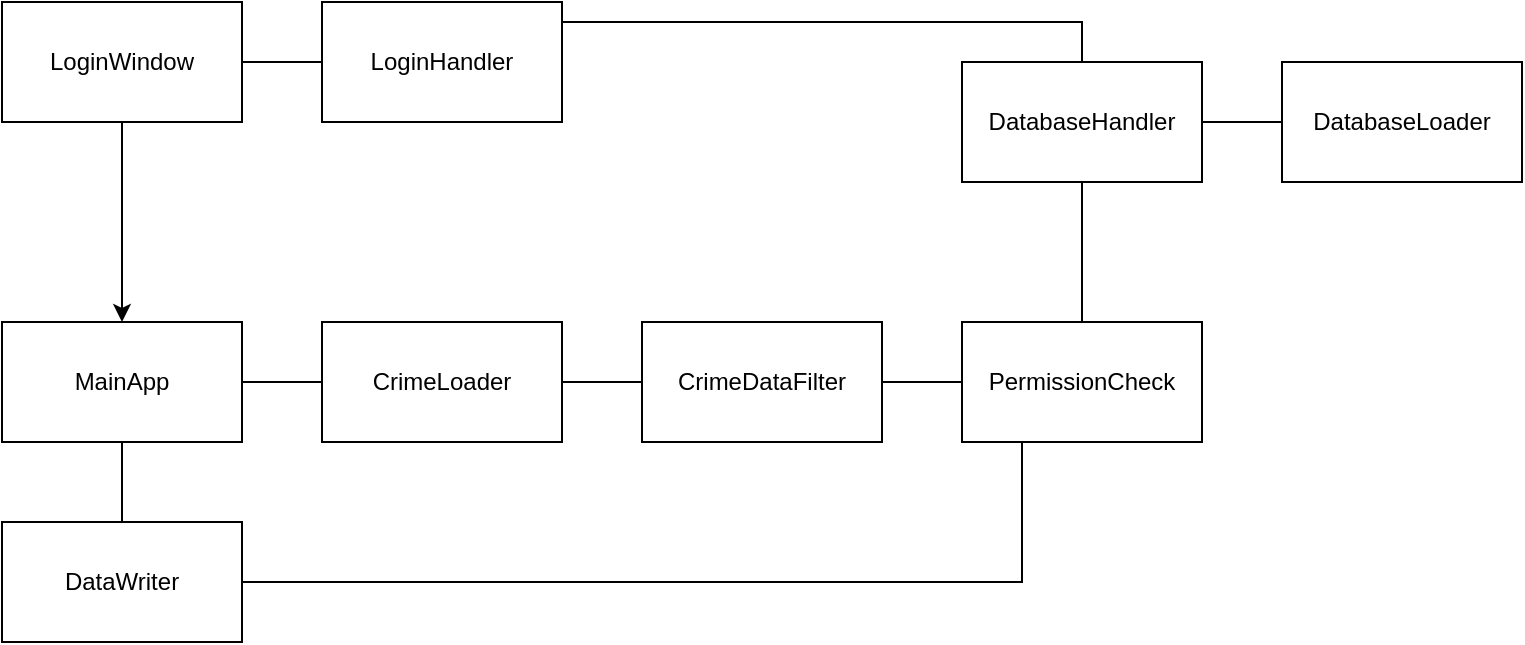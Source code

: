 <mxfile version="15.4.3" type="device"><diagram id="C5RBs43oDa-KdzZeNtuy" name="Page-1"><mxGraphModel dx="946" dy="557" grid="1" gridSize="10" guides="1" tooltips="1" connect="1" arrows="1" fold="1" page="1" pageScale="1" pageWidth="827" pageHeight="1169" math="0" shadow="0"><root><mxCell id="WIyWlLk6GJQsqaUBKTNV-0"/><mxCell id="WIyWlLk6GJQsqaUBKTNV-1" parent="WIyWlLk6GJQsqaUBKTNV-0"/><mxCell id="GObnmYf3PkwNwz0zjym5-23" style="edgeStyle=orthogonalEdgeStyle;rounded=0;orthogonalLoop=1;jettySize=auto;html=1;entryX=0;entryY=0;entryDx=0;entryDy=0;startArrow=none;startFill=0;endArrow=none;endFill=0;" edge="1" parent="WIyWlLk6GJQsqaUBKTNV-1" source="GObnmYf3PkwNwz0zjym5-1" target="GObnmYf3PkwNwz0zjym5-2"><mxGeometry relative="1" as="geometry"><Array as="points"><mxPoint x="580" y="130"/><mxPoint x="580" y="150"/></Array></mxGeometry></mxCell><mxCell id="GObnmYf3PkwNwz0zjym5-1" value="LoginHandler" style="rounded=0;whiteSpace=wrap;html=1;" vertex="1" parent="WIyWlLk6GJQsqaUBKTNV-1"><mxGeometry x="200" y="120" width="120" height="60" as="geometry"/></mxCell><mxCell id="GObnmYf3PkwNwz0zjym5-7" style="edgeStyle=orthogonalEdgeStyle;rounded=0;orthogonalLoop=1;jettySize=auto;html=1;entryX=0;entryY=0.5;entryDx=0;entryDy=0;endArrow=none;endFill=0;" edge="1" parent="WIyWlLk6GJQsqaUBKTNV-1" source="GObnmYf3PkwNwz0zjym5-2" target="GObnmYf3PkwNwz0zjym5-3"><mxGeometry relative="1" as="geometry"/></mxCell><mxCell id="GObnmYf3PkwNwz0zjym5-2" value="DatabaseHandler" style="rounded=0;whiteSpace=wrap;html=1;" vertex="1" parent="WIyWlLk6GJQsqaUBKTNV-1"><mxGeometry x="520" y="150" width="120" height="60" as="geometry"/></mxCell><mxCell id="GObnmYf3PkwNwz0zjym5-3" value="DatabaseLoader" style="rounded=0;whiteSpace=wrap;html=1;" vertex="1" parent="WIyWlLk6GJQsqaUBKTNV-1"><mxGeometry x="680" y="150" width="120" height="60" as="geometry"/></mxCell><mxCell id="GObnmYf3PkwNwz0zjym5-8" style="edgeStyle=orthogonalEdgeStyle;rounded=0;orthogonalLoop=1;jettySize=auto;html=1;entryX=0;entryY=0.5;entryDx=0;entryDy=0;endArrow=none;endFill=0;" edge="1" parent="WIyWlLk6GJQsqaUBKTNV-1" source="GObnmYf3PkwNwz0zjym5-4" target="GObnmYf3PkwNwz0zjym5-1"><mxGeometry relative="1" as="geometry"/></mxCell><mxCell id="GObnmYf3PkwNwz0zjym5-11" style="edgeStyle=orthogonalEdgeStyle;rounded=0;orthogonalLoop=1;jettySize=auto;html=1;entryX=0.5;entryY=0;entryDx=0;entryDy=0;" edge="1" parent="WIyWlLk6GJQsqaUBKTNV-1" source="GObnmYf3PkwNwz0zjym5-4" target="GObnmYf3PkwNwz0zjym5-9"><mxGeometry relative="1" as="geometry"/></mxCell><mxCell id="GObnmYf3PkwNwz0zjym5-4" value="LoginWindow" style="rounded=0;whiteSpace=wrap;html=1;" vertex="1" parent="WIyWlLk6GJQsqaUBKTNV-1"><mxGeometry x="40" y="120" width="120" height="60" as="geometry"/></mxCell><mxCell id="GObnmYf3PkwNwz0zjym5-14" style="edgeStyle=orthogonalEdgeStyle;rounded=0;orthogonalLoop=1;jettySize=auto;html=1;entryX=0;entryY=0.5;entryDx=0;entryDy=0;startArrow=none;startFill=0;endArrow=none;endFill=0;" edge="1" parent="WIyWlLk6GJQsqaUBKTNV-1" source="GObnmYf3PkwNwz0zjym5-9" target="GObnmYf3PkwNwz0zjym5-10"><mxGeometry relative="1" as="geometry"/></mxCell><mxCell id="GObnmYf3PkwNwz0zjym5-20" style="edgeStyle=orthogonalEdgeStyle;rounded=0;orthogonalLoop=1;jettySize=auto;html=1;entryX=0.5;entryY=0;entryDx=0;entryDy=0;endArrow=none;endFill=0;" edge="1" parent="WIyWlLk6GJQsqaUBKTNV-1" source="GObnmYf3PkwNwz0zjym5-9" target="GObnmYf3PkwNwz0zjym5-17"><mxGeometry relative="1" as="geometry"/></mxCell><mxCell id="GObnmYf3PkwNwz0zjym5-9" value="MainApp" style="rounded=0;whiteSpace=wrap;html=1;" vertex="1" parent="WIyWlLk6GJQsqaUBKTNV-1"><mxGeometry x="40" y="280" width="120" height="60" as="geometry"/></mxCell><mxCell id="GObnmYf3PkwNwz0zjym5-15" style="edgeStyle=orthogonalEdgeStyle;rounded=0;orthogonalLoop=1;jettySize=auto;html=1;entryX=0;entryY=0.5;entryDx=0;entryDy=0;endArrow=none;endFill=0;" edge="1" parent="WIyWlLk6GJQsqaUBKTNV-1" source="GObnmYf3PkwNwz0zjym5-10" target="GObnmYf3PkwNwz0zjym5-13"><mxGeometry relative="1" as="geometry"/></mxCell><mxCell id="GObnmYf3PkwNwz0zjym5-10" value="CrimeLoader" style="rounded=0;whiteSpace=wrap;html=1;" vertex="1" parent="WIyWlLk6GJQsqaUBKTNV-1"><mxGeometry x="200" y="280" width="120" height="60" as="geometry"/></mxCell><mxCell id="GObnmYf3PkwNwz0zjym5-26" style="edgeStyle=orthogonalEdgeStyle;rounded=0;orthogonalLoop=1;jettySize=auto;html=1;entryX=0;entryY=0.5;entryDx=0;entryDy=0;startArrow=none;startFill=0;endArrow=none;endFill=0;" edge="1" parent="WIyWlLk6GJQsqaUBKTNV-1" source="GObnmYf3PkwNwz0zjym5-13" target="GObnmYf3PkwNwz0zjym5-21"><mxGeometry relative="1" as="geometry"/></mxCell><mxCell id="GObnmYf3PkwNwz0zjym5-13" value="CrimeDataFilter" style="rounded=0;whiteSpace=wrap;html=1;" vertex="1" parent="WIyWlLk6GJQsqaUBKTNV-1"><mxGeometry x="360" y="280" width="120" height="60" as="geometry"/></mxCell><mxCell id="GObnmYf3PkwNwz0zjym5-27" style="edgeStyle=orthogonalEdgeStyle;rounded=0;orthogonalLoop=1;jettySize=auto;html=1;entryX=0.25;entryY=1;entryDx=0;entryDy=0;startArrow=none;startFill=0;endArrow=none;endFill=0;" edge="1" parent="WIyWlLk6GJQsqaUBKTNV-1" source="GObnmYf3PkwNwz0zjym5-17" target="GObnmYf3PkwNwz0zjym5-21"><mxGeometry relative="1" as="geometry"/></mxCell><mxCell id="GObnmYf3PkwNwz0zjym5-17" value="DataWriter" style="rounded=0;whiteSpace=wrap;html=1;" vertex="1" parent="WIyWlLk6GJQsqaUBKTNV-1"><mxGeometry x="40" y="380" width="120" height="60" as="geometry"/></mxCell><mxCell id="GObnmYf3PkwNwz0zjym5-28" style="edgeStyle=orthogonalEdgeStyle;rounded=0;orthogonalLoop=1;jettySize=auto;html=1;entryX=0.5;entryY=1;entryDx=0;entryDy=0;startArrow=none;startFill=0;endArrow=none;endFill=0;" edge="1" parent="WIyWlLk6GJQsqaUBKTNV-1" source="GObnmYf3PkwNwz0zjym5-21" target="GObnmYf3PkwNwz0zjym5-2"><mxGeometry relative="1" as="geometry"/></mxCell><mxCell id="GObnmYf3PkwNwz0zjym5-21" value="PermissionCheck" style="rounded=0;whiteSpace=wrap;html=1;" vertex="1" parent="WIyWlLk6GJQsqaUBKTNV-1"><mxGeometry x="520" y="280" width="120" height="60" as="geometry"/></mxCell></root></mxGraphModel></diagram></mxfile>